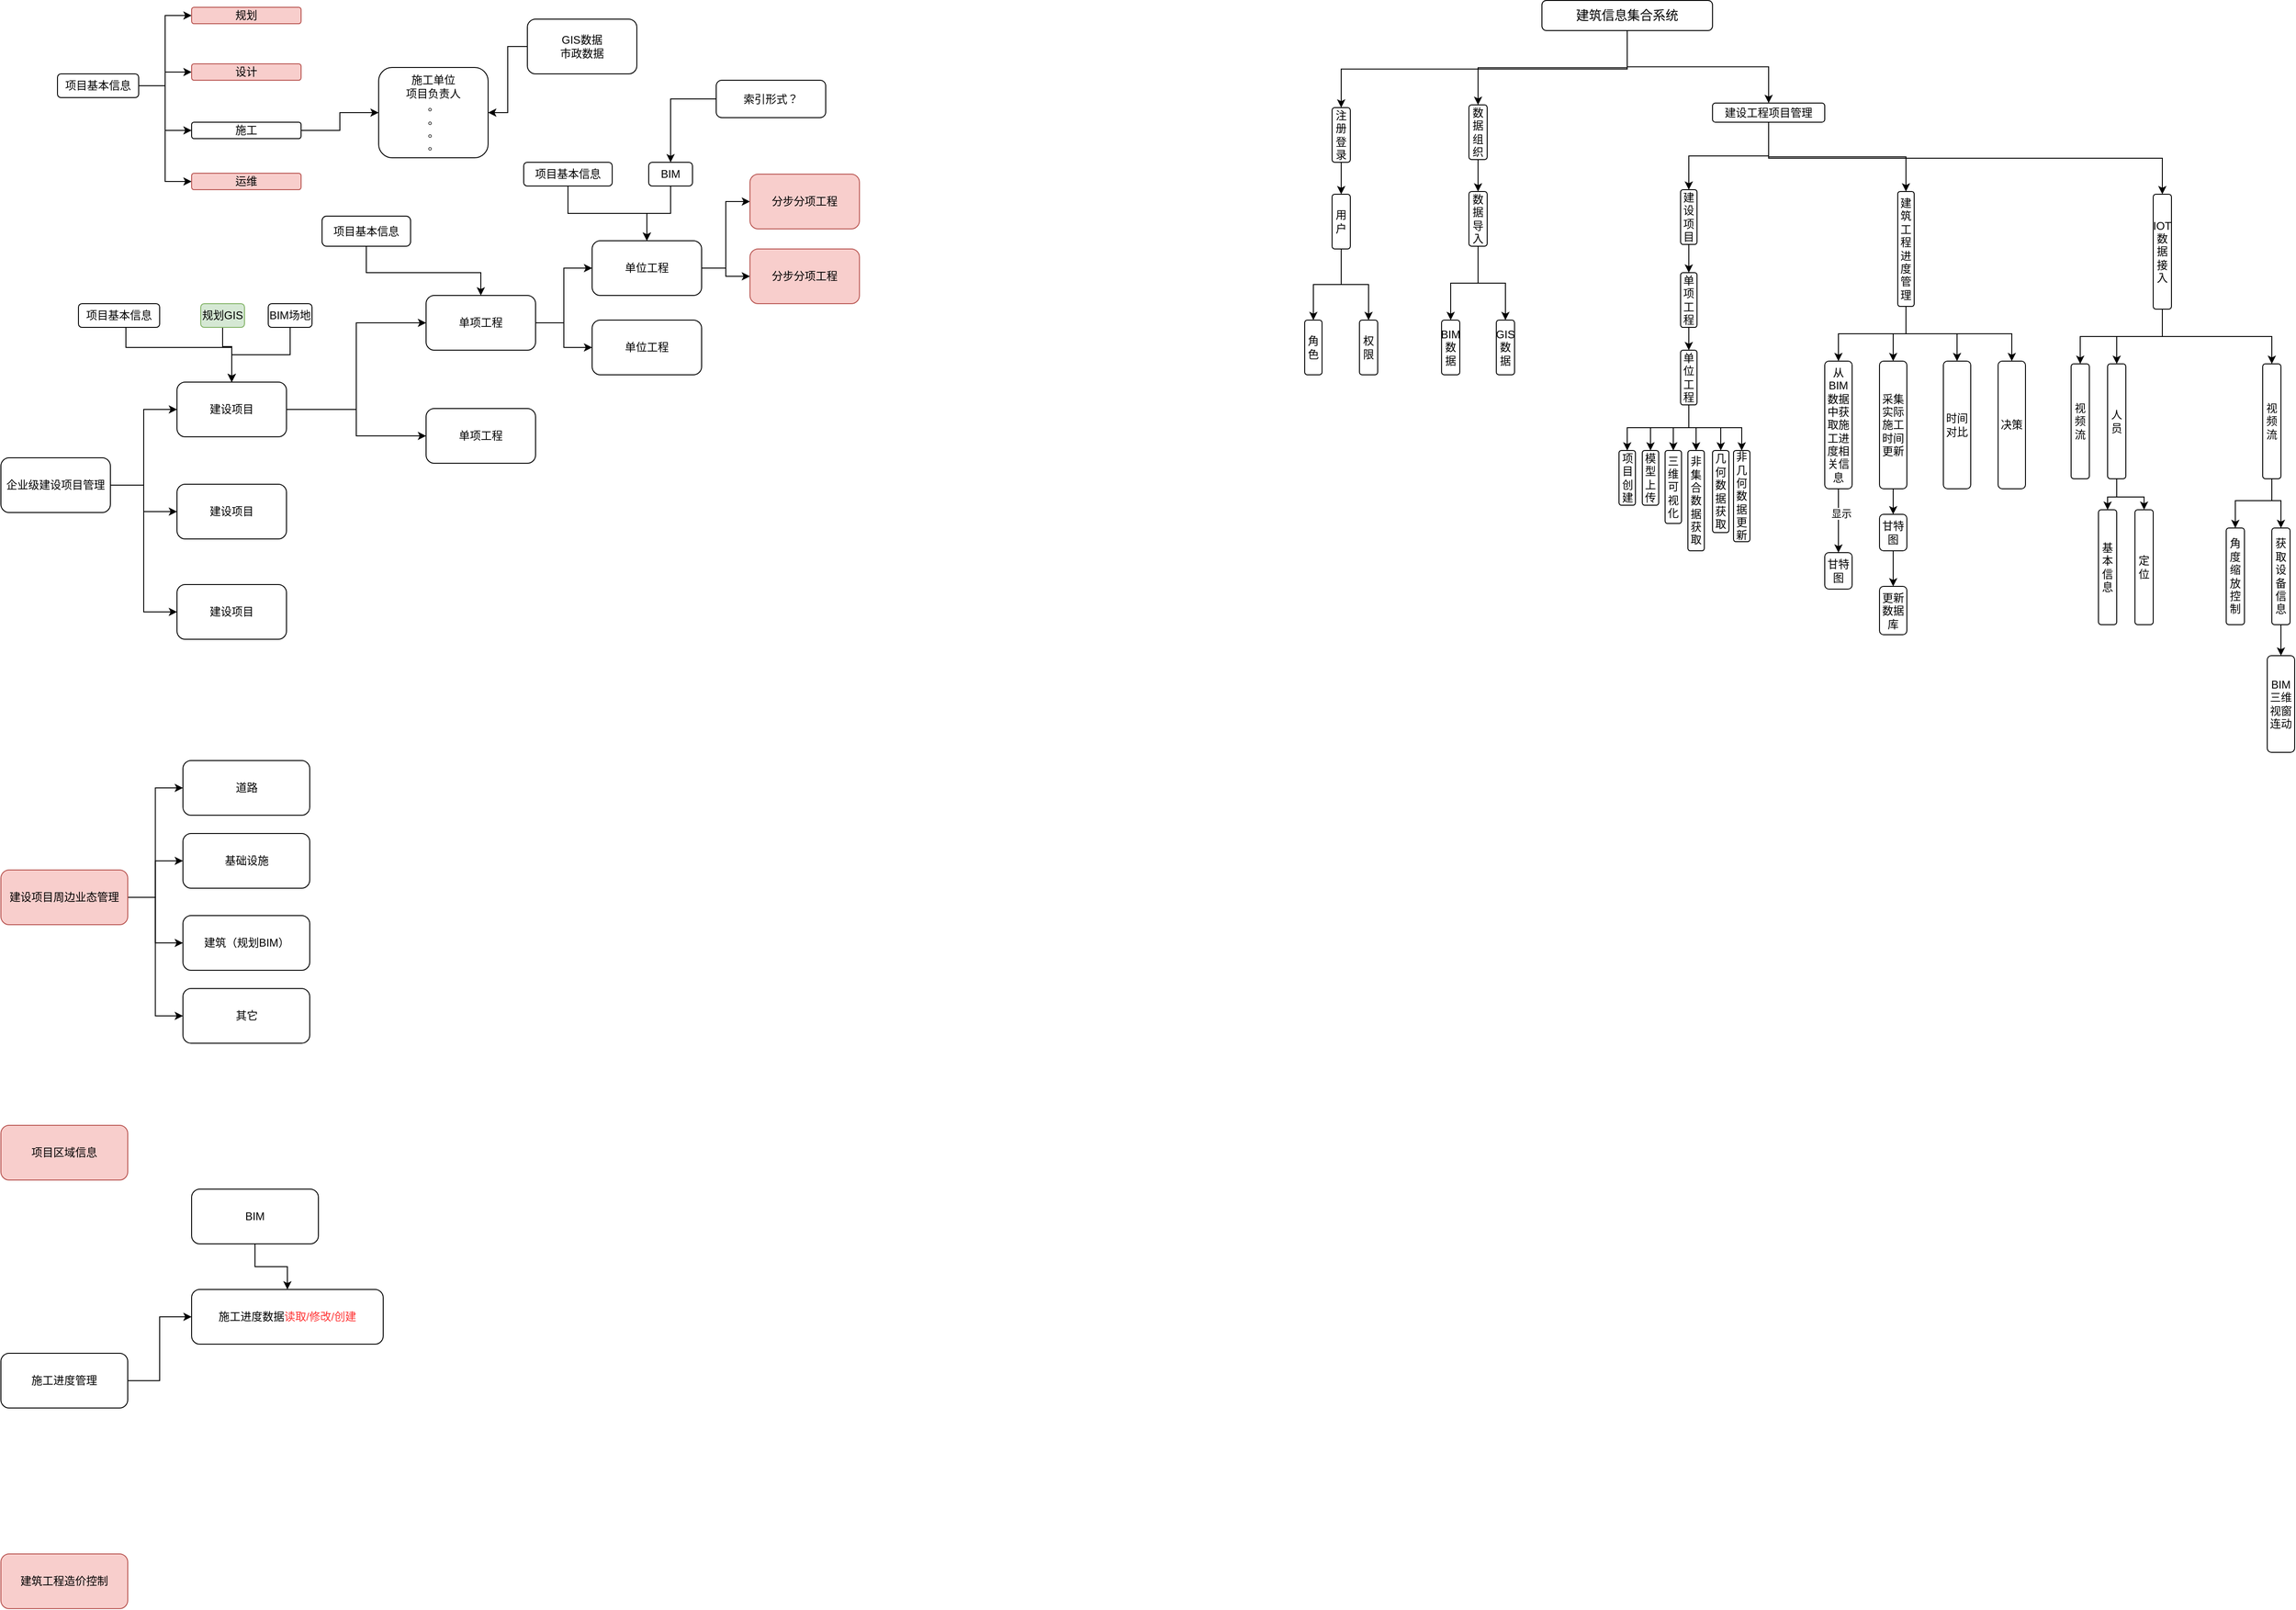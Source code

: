 <mxfile version="14.7.0" type="github">
  <diagram id="0LZxZOL5OIN-Ff3b3fZE" name="Page-1">
    <mxGraphModel dx="-10374" dy="2259" grid="1" gridSize="10" guides="1" tooltips="1" connect="1" arrows="1" fold="1" page="1" pageScale="1" pageWidth="827" pageHeight="1169" math="0" shadow="0">
      <root>
        <mxCell id="0" />
        <mxCell id="1" parent="0" />
        <mxCell id="F4ZqBa8maO5opNTSpiYB-1" style="edgeStyle=orthogonalEdgeStyle;rounded=0;orthogonalLoop=1;jettySize=auto;html=1;entryX=0;entryY=0.5;entryDx=0;entryDy=0;" parent="1" source="F4ZqBa8maO5opNTSpiYB-4" target="F4ZqBa8maO5opNTSpiYB-7" edge="1">
          <mxGeometry relative="1" as="geometry" />
        </mxCell>
        <mxCell id="F4ZqBa8maO5opNTSpiYB-2" style="edgeStyle=orthogonalEdgeStyle;rounded=0;orthogonalLoop=1;jettySize=auto;html=1;entryX=0;entryY=0.5;entryDx=0;entryDy=0;" parent="1" source="F4ZqBa8maO5opNTSpiYB-4" target="F4ZqBa8maO5opNTSpiYB-8" edge="1">
          <mxGeometry relative="1" as="geometry" />
        </mxCell>
        <mxCell id="F4ZqBa8maO5opNTSpiYB-3" style="edgeStyle=orthogonalEdgeStyle;rounded=0;orthogonalLoop=1;jettySize=auto;html=1;entryX=0;entryY=0.5;entryDx=0;entryDy=0;" parent="1" source="F4ZqBa8maO5opNTSpiYB-4" target="F4ZqBa8maO5opNTSpiYB-9" edge="1">
          <mxGeometry relative="1" as="geometry" />
        </mxCell>
        <mxCell id="F4ZqBa8maO5opNTSpiYB-4" value="企业级建设项目管理" style="rounded=1;whiteSpace=wrap;html=1;" parent="1" vertex="1">
          <mxGeometry x="12631" y="108" width="120" height="60" as="geometry" />
        </mxCell>
        <mxCell id="F4ZqBa8maO5opNTSpiYB-5" style="edgeStyle=orthogonalEdgeStyle;rounded=0;orthogonalLoop=1;jettySize=auto;html=1;entryX=0;entryY=0.5;entryDx=0;entryDy=0;" parent="1" source="F4ZqBa8maO5opNTSpiYB-7" target="F4ZqBa8maO5opNTSpiYB-12" edge="1">
          <mxGeometry relative="1" as="geometry" />
        </mxCell>
        <mxCell id="F4ZqBa8maO5opNTSpiYB-6" style="edgeStyle=orthogonalEdgeStyle;rounded=0;orthogonalLoop=1;jettySize=auto;html=1;" parent="1" source="F4ZqBa8maO5opNTSpiYB-7" target="F4ZqBa8maO5opNTSpiYB-13" edge="1">
          <mxGeometry relative="1" as="geometry" />
        </mxCell>
        <mxCell id="F4ZqBa8maO5opNTSpiYB-7" value="建设项目" style="rounded=1;whiteSpace=wrap;html=1;" parent="1" vertex="1">
          <mxGeometry x="12824" y="25" width="120" height="60" as="geometry" />
        </mxCell>
        <mxCell id="F4ZqBa8maO5opNTSpiYB-8" value="建设项目" style="rounded=1;whiteSpace=wrap;html=1;" parent="1" vertex="1">
          <mxGeometry x="12824" y="137" width="120" height="60" as="geometry" />
        </mxCell>
        <mxCell id="F4ZqBa8maO5opNTSpiYB-9" value="建设项目" style="rounded=1;whiteSpace=wrap;html=1;" parent="1" vertex="1">
          <mxGeometry x="12824" y="247" width="120" height="60" as="geometry" />
        </mxCell>
        <mxCell id="F4ZqBa8maO5opNTSpiYB-10" style="edgeStyle=orthogonalEdgeStyle;rounded=0;orthogonalLoop=1;jettySize=auto;html=1;entryX=0;entryY=0.5;entryDx=0;entryDy=0;" parent="1" source="F4ZqBa8maO5opNTSpiYB-12" target="F4ZqBa8maO5opNTSpiYB-16" edge="1">
          <mxGeometry relative="1" as="geometry" />
        </mxCell>
        <mxCell id="F4ZqBa8maO5opNTSpiYB-11" style="edgeStyle=orthogonalEdgeStyle;rounded=0;orthogonalLoop=1;jettySize=auto;html=1;" parent="1" source="F4ZqBa8maO5opNTSpiYB-12" target="F4ZqBa8maO5opNTSpiYB-17" edge="1">
          <mxGeometry relative="1" as="geometry" />
        </mxCell>
        <mxCell id="F4ZqBa8maO5opNTSpiYB-12" value="单项工程" style="rounded=1;whiteSpace=wrap;html=1;" parent="1" vertex="1">
          <mxGeometry x="13097" y="-70" width="120" height="60" as="geometry" />
        </mxCell>
        <mxCell id="F4ZqBa8maO5opNTSpiYB-13" value="单项工程" style="rounded=1;whiteSpace=wrap;html=1;" parent="1" vertex="1">
          <mxGeometry x="13097" y="54" width="120" height="60" as="geometry" />
        </mxCell>
        <mxCell id="F4ZqBa8maO5opNTSpiYB-14" style="edgeStyle=orthogonalEdgeStyle;rounded=0;orthogonalLoop=1;jettySize=auto;html=1;entryX=0;entryY=0.5;entryDx=0;entryDy=0;" parent="1" source="F4ZqBa8maO5opNTSpiYB-16" target="F4ZqBa8maO5opNTSpiYB-18" edge="1">
          <mxGeometry relative="1" as="geometry" />
        </mxCell>
        <mxCell id="F4ZqBa8maO5opNTSpiYB-15" style="edgeStyle=orthogonalEdgeStyle;rounded=0;orthogonalLoop=1;jettySize=auto;html=1;" parent="1" source="F4ZqBa8maO5opNTSpiYB-16" target="F4ZqBa8maO5opNTSpiYB-19" edge="1">
          <mxGeometry relative="1" as="geometry" />
        </mxCell>
        <mxCell id="F4ZqBa8maO5opNTSpiYB-16" value="单位工程" style="rounded=1;whiteSpace=wrap;html=1;" parent="1" vertex="1">
          <mxGeometry x="13279" y="-130" width="120" height="60" as="geometry" />
        </mxCell>
        <mxCell id="F4ZqBa8maO5opNTSpiYB-17" value="单位工程" style="rounded=1;whiteSpace=wrap;html=1;" parent="1" vertex="1">
          <mxGeometry x="13279" y="-43" width="120" height="60" as="geometry" />
        </mxCell>
        <mxCell id="F4ZqBa8maO5opNTSpiYB-18" value="分步分项工程" style="rounded=1;whiteSpace=wrap;html=1;fillColor=#f8cecc;strokeColor=#b85450;" parent="1" vertex="1">
          <mxGeometry x="13452" y="-203" width="120" height="60" as="geometry" />
        </mxCell>
        <mxCell id="F4ZqBa8maO5opNTSpiYB-19" value="分步分项工程" style="rounded=1;whiteSpace=wrap;html=1;fillColor=#f8cecc;strokeColor=#b85450;" parent="1" vertex="1">
          <mxGeometry x="13452" y="-121" width="120" height="60" as="geometry" />
        </mxCell>
        <mxCell id="F4ZqBa8maO5opNTSpiYB-20" style="edgeStyle=orthogonalEdgeStyle;rounded=0;orthogonalLoop=1;jettySize=auto;html=1;" parent="1" source="F4ZqBa8maO5opNTSpiYB-21" target="F4ZqBa8maO5opNTSpiYB-7" edge="1">
          <mxGeometry relative="1" as="geometry">
            <Array as="points">
              <mxPoint x="12768" y="-13" />
              <mxPoint x="12884" y="-13" />
            </Array>
          </mxGeometry>
        </mxCell>
        <mxCell id="F4ZqBa8maO5opNTSpiYB-21" value="&lt;div&gt;项目基本信息&lt;/div&gt;" style="rounded=1;whiteSpace=wrap;html=1;" parent="1" vertex="1">
          <mxGeometry x="12716" y="-61" width="89" height="26" as="geometry" />
        </mxCell>
        <mxCell id="F4ZqBa8maO5opNTSpiYB-22" style="edgeStyle=orthogonalEdgeStyle;rounded=0;orthogonalLoop=1;jettySize=auto;html=1;" parent="1" source="F4ZqBa8maO5opNTSpiYB-23" target="F4ZqBa8maO5opNTSpiYB-12" edge="1">
          <mxGeometry relative="1" as="geometry">
            <Array as="points">
              <mxPoint x="13032" y="-95" />
              <mxPoint x="13157" y="-95" />
            </Array>
          </mxGeometry>
        </mxCell>
        <mxCell id="F4ZqBa8maO5opNTSpiYB-23" value="&lt;div&gt;项目基本信息&lt;/div&gt;" style="rounded=1;whiteSpace=wrap;html=1;" parent="1" vertex="1">
          <mxGeometry x="12983" y="-157" width="97" height="33" as="geometry" />
        </mxCell>
        <mxCell id="F4ZqBa8maO5opNTSpiYB-24" style="edgeStyle=orthogonalEdgeStyle;rounded=0;orthogonalLoop=1;jettySize=auto;html=1;" parent="1" source="F4ZqBa8maO5opNTSpiYB-25" target="F4ZqBa8maO5opNTSpiYB-7" edge="1">
          <mxGeometry relative="1" as="geometry">
            <Array as="points">
              <mxPoint x="12874" y="-14" />
              <mxPoint x="12884" y="-14" />
            </Array>
          </mxGeometry>
        </mxCell>
        <mxCell id="F4ZqBa8maO5opNTSpiYB-25" value="规划GIS" style="rounded=1;whiteSpace=wrap;html=1;fillColor=#d5e8d4;strokeColor=#82b366;" parent="1" vertex="1">
          <mxGeometry x="12850" y="-61" width="48" height="26" as="geometry" />
        </mxCell>
        <mxCell id="F4ZqBa8maO5opNTSpiYB-26" style="edgeStyle=orthogonalEdgeStyle;rounded=0;orthogonalLoop=1;jettySize=auto;html=1;entryX=0.5;entryY=0;entryDx=0;entryDy=0;" parent="1" source="F4ZqBa8maO5opNTSpiYB-27" target="F4ZqBa8maO5opNTSpiYB-7" edge="1">
          <mxGeometry relative="1" as="geometry" />
        </mxCell>
        <mxCell id="F4ZqBa8maO5opNTSpiYB-27" value="BIM场地" style="rounded=1;whiteSpace=wrap;html=1;" parent="1" vertex="1">
          <mxGeometry x="12924" y="-61" width="48" height="26" as="geometry" />
        </mxCell>
        <mxCell id="F4ZqBa8maO5opNTSpiYB-28" style="edgeStyle=orthogonalEdgeStyle;rounded=0;orthogonalLoop=1;jettySize=auto;html=1;" parent="1" source="F4ZqBa8maO5opNTSpiYB-29" target="F4ZqBa8maO5opNTSpiYB-16" edge="1">
          <mxGeometry relative="1" as="geometry" />
        </mxCell>
        <mxCell id="F4ZqBa8maO5opNTSpiYB-29" value="&lt;div&gt;项目基本信息&lt;/div&gt;" style="rounded=1;whiteSpace=wrap;html=1;" parent="1" vertex="1">
          <mxGeometry x="13204" y="-216" width="97" height="26" as="geometry" />
        </mxCell>
        <mxCell id="F4ZqBa8maO5opNTSpiYB-30" style="edgeStyle=orthogonalEdgeStyle;rounded=0;orthogonalLoop=1;jettySize=auto;html=1;" parent="1" source="F4ZqBa8maO5opNTSpiYB-31" target="F4ZqBa8maO5opNTSpiYB-16" edge="1">
          <mxGeometry relative="1" as="geometry" />
        </mxCell>
        <mxCell id="F4ZqBa8maO5opNTSpiYB-31" value="BIM" style="rounded=1;whiteSpace=wrap;html=1;" parent="1" vertex="1">
          <mxGeometry x="13341" y="-216" width="48" height="26" as="geometry" />
        </mxCell>
        <mxCell id="F4ZqBa8maO5opNTSpiYB-32" style="edgeStyle=orthogonalEdgeStyle;rounded=0;orthogonalLoop=1;jettySize=auto;html=1;entryX=0;entryY=0.5;entryDx=0;entryDy=0;" parent="1" source="F4ZqBa8maO5opNTSpiYB-36" target="F4ZqBa8maO5opNTSpiYB-37" edge="1">
          <mxGeometry relative="1" as="geometry" />
        </mxCell>
        <mxCell id="F4ZqBa8maO5opNTSpiYB-33" style="edgeStyle=orthogonalEdgeStyle;rounded=0;orthogonalLoop=1;jettySize=auto;html=1;" parent="1" source="F4ZqBa8maO5opNTSpiYB-36" target="F4ZqBa8maO5opNTSpiYB-38" edge="1">
          <mxGeometry relative="1" as="geometry" />
        </mxCell>
        <mxCell id="F4ZqBa8maO5opNTSpiYB-34" style="edgeStyle=orthogonalEdgeStyle;rounded=0;orthogonalLoop=1;jettySize=auto;html=1;entryX=0;entryY=0.5;entryDx=0;entryDy=0;" parent="1" source="F4ZqBa8maO5opNTSpiYB-36" target="F4ZqBa8maO5opNTSpiYB-40" edge="1">
          <mxGeometry relative="1" as="geometry" />
        </mxCell>
        <mxCell id="F4ZqBa8maO5opNTSpiYB-35" style="edgeStyle=orthogonalEdgeStyle;rounded=0;orthogonalLoop=1;jettySize=auto;html=1;entryX=0;entryY=0.5;entryDx=0;entryDy=0;" parent="1" source="F4ZqBa8maO5opNTSpiYB-36" target="F4ZqBa8maO5opNTSpiYB-41" edge="1">
          <mxGeometry relative="1" as="geometry" />
        </mxCell>
        <mxCell id="F4ZqBa8maO5opNTSpiYB-36" value="&lt;div&gt;项目基本信息&lt;/div&gt;" style="rounded=1;whiteSpace=wrap;html=1;" parent="1" vertex="1">
          <mxGeometry x="12693" y="-313" width="89" height="26" as="geometry" />
        </mxCell>
        <mxCell id="F4ZqBa8maO5opNTSpiYB-37" value="规划" style="rounded=1;whiteSpace=wrap;html=1;fillColor=#f8cecc;strokeColor=#b85450;" parent="1" vertex="1">
          <mxGeometry x="12840" y="-386" width="120" height="18" as="geometry" />
        </mxCell>
        <mxCell id="F4ZqBa8maO5opNTSpiYB-38" value="设计" style="rounded=1;whiteSpace=wrap;html=1;fillColor=#f8cecc;strokeColor=#b85450;" parent="1" vertex="1">
          <mxGeometry x="12840" y="-324" width="120" height="18" as="geometry" />
        </mxCell>
        <mxCell id="F4ZqBa8maO5opNTSpiYB-39" style="edgeStyle=orthogonalEdgeStyle;rounded=0;orthogonalLoop=1;jettySize=auto;html=1;" parent="1" source="F4ZqBa8maO5opNTSpiYB-40" target="F4ZqBa8maO5opNTSpiYB-42" edge="1">
          <mxGeometry relative="1" as="geometry" />
        </mxCell>
        <mxCell id="F4ZqBa8maO5opNTSpiYB-40" value="施工" style="rounded=1;whiteSpace=wrap;html=1;" parent="1" vertex="1">
          <mxGeometry x="12840" y="-260" width="120" height="18" as="geometry" />
        </mxCell>
        <mxCell id="F4ZqBa8maO5opNTSpiYB-41" value="运维" style="rounded=1;whiteSpace=wrap;html=1;fillColor=#f8cecc;strokeColor=#b85450;" parent="1" vertex="1">
          <mxGeometry x="12840" y="-204" width="120" height="18" as="geometry" />
        </mxCell>
        <mxCell id="F4ZqBa8maO5opNTSpiYB-42" value="&lt;div&gt;施工单位&lt;/div&gt;&lt;div&gt;项目负责人&lt;/div&gt;&lt;div&gt;。&lt;/div&gt;&lt;div&gt;。&lt;/div&gt;&lt;div&gt;。&lt;/div&gt;&lt;div&gt;。&lt;br&gt;&lt;/div&gt;" style="rounded=1;whiteSpace=wrap;html=1;" parent="1" vertex="1">
          <mxGeometry x="13045" y="-320" width="120" height="99" as="geometry" />
        </mxCell>
        <mxCell id="F4ZqBa8maO5opNTSpiYB-43" style="edgeStyle=orthogonalEdgeStyle;rounded=0;orthogonalLoop=1;jettySize=auto;html=1;" parent="1" source="F4ZqBa8maO5opNTSpiYB-44" target="F4ZqBa8maO5opNTSpiYB-42" edge="1">
          <mxGeometry relative="1" as="geometry" />
        </mxCell>
        <mxCell id="F4ZqBa8maO5opNTSpiYB-44" value="&lt;div&gt;GIS数据&lt;/div&gt;&lt;div&gt;市政数据&lt;br&gt;&lt;/div&gt;" style="rounded=1;whiteSpace=wrap;html=1;" parent="1" vertex="1">
          <mxGeometry x="13208" y="-373" width="120" height="60" as="geometry" />
        </mxCell>
        <mxCell id="F4ZqBa8maO5opNTSpiYB-45" style="edgeStyle=orthogonalEdgeStyle;rounded=0;orthogonalLoop=1;jettySize=auto;html=1;" parent="1" source="F4ZqBa8maO5opNTSpiYB-46" target="F4ZqBa8maO5opNTSpiYB-31" edge="1">
          <mxGeometry relative="1" as="geometry" />
        </mxCell>
        <mxCell id="F4ZqBa8maO5opNTSpiYB-46" value="索引形式？" style="rounded=1;whiteSpace=wrap;html=1;" parent="1" vertex="1">
          <mxGeometry x="13415" y="-306" width="120" height="41" as="geometry" />
        </mxCell>
        <mxCell id="F4ZqBa8maO5opNTSpiYB-49" style="edgeStyle=orthogonalEdgeStyle;rounded=0;orthogonalLoop=1;jettySize=auto;html=1;entryX=0;entryY=0.5;entryDx=0;entryDy=0;" parent="1" source="F4ZqBa8maO5opNTSpiYB-47" target="F4ZqBa8maO5opNTSpiYB-48" edge="1">
          <mxGeometry relative="1" as="geometry" />
        </mxCell>
        <mxCell id="F4ZqBa8maO5opNTSpiYB-51" style="edgeStyle=orthogonalEdgeStyle;rounded=0;orthogonalLoop=1;jettySize=auto;html=1;" parent="1" source="F4ZqBa8maO5opNTSpiYB-47" target="F4ZqBa8maO5opNTSpiYB-50" edge="1">
          <mxGeometry relative="1" as="geometry" />
        </mxCell>
        <mxCell id="F4ZqBa8maO5opNTSpiYB-53" style="edgeStyle=orthogonalEdgeStyle;rounded=0;orthogonalLoop=1;jettySize=auto;html=1;" parent="1" source="F4ZqBa8maO5opNTSpiYB-47" target="F4ZqBa8maO5opNTSpiYB-52" edge="1">
          <mxGeometry relative="1" as="geometry" />
        </mxCell>
        <mxCell id="F4ZqBa8maO5opNTSpiYB-55" style="edgeStyle=orthogonalEdgeStyle;rounded=0;orthogonalLoop=1;jettySize=auto;html=1;entryX=0;entryY=0.5;entryDx=0;entryDy=0;" parent="1" source="F4ZqBa8maO5opNTSpiYB-47" target="F4ZqBa8maO5opNTSpiYB-54" edge="1">
          <mxGeometry relative="1" as="geometry" />
        </mxCell>
        <mxCell id="F4ZqBa8maO5opNTSpiYB-47" value="建设项目周边业态管理" style="rounded=1;whiteSpace=wrap;html=1;fillColor=#f8cecc;strokeColor=#b85450;" parent="1" vertex="1">
          <mxGeometry x="12631" y="560" width="139" height="60" as="geometry" />
        </mxCell>
        <mxCell id="F4ZqBa8maO5opNTSpiYB-48" value="道路" style="rounded=1;whiteSpace=wrap;html=1;" parent="1" vertex="1">
          <mxGeometry x="12830.5" y="440" width="139" height="60" as="geometry" />
        </mxCell>
        <mxCell id="F4ZqBa8maO5opNTSpiYB-50" value="基础设施" style="rounded=1;whiteSpace=wrap;html=1;" parent="1" vertex="1">
          <mxGeometry x="12830.5" y="520" width="139" height="60" as="geometry" />
        </mxCell>
        <mxCell id="F4ZqBa8maO5opNTSpiYB-52" value="建筑（规划BIM）" style="rounded=1;whiteSpace=wrap;html=1;" parent="1" vertex="1">
          <mxGeometry x="12830.5" y="610" width="139" height="60" as="geometry" />
        </mxCell>
        <mxCell id="F4ZqBa8maO5opNTSpiYB-54" value="其它" style="rounded=1;whiteSpace=wrap;html=1;" parent="1" vertex="1">
          <mxGeometry x="12830.5" y="690" width="139" height="60" as="geometry" />
        </mxCell>
        <mxCell id="F4ZqBa8maO5opNTSpiYB-56" value="项目区域信息" style="rounded=1;whiteSpace=wrap;html=1;fillColor=#f8cecc;strokeColor=#b85450;" parent="1" vertex="1">
          <mxGeometry x="12631" y="840" width="139" height="60" as="geometry" />
        </mxCell>
        <mxCell id="F4ZqBa8maO5opNTSpiYB-62" style="edgeStyle=orthogonalEdgeStyle;rounded=0;orthogonalLoop=1;jettySize=auto;html=1;entryX=0;entryY=0.5;entryDx=0;entryDy=0;" parent="1" source="F4ZqBa8maO5opNTSpiYB-57" target="F4ZqBa8maO5opNTSpiYB-59" edge="1">
          <mxGeometry relative="1" as="geometry" />
        </mxCell>
        <mxCell id="F4ZqBa8maO5opNTSpiYB-57" value="施工进度管理" style="rounded=1;whiteSpace=wrap;html=1;" parent="1" vertex="1">
          <mxGeometry x="12631" y="1090" width="139" height="60" as="geometry" />
        </mxCell>
        <mxCell id="F4ZqBa8maO5opNTSpiYB-58" value="建筑工程造价控制" style="rounded=1;whiteSpace=wrap;html=1;fillColor=#f8cecc;strokeColor=#b85450;" parent="1" vertex="1">
          <mxGeometry x="12631" y="1310" width="139" height="60" as="geometry" />
        </mxCell>
        <mxCell id="F4ZqBa8maO5opNTSpiYB-59" value="施工进度数据&lt;font color=&quot;#FF3333&quot;&gt;读取/修改/创建&lt;/font&gt;" style="rounded=1;whiteSpace=wrap;html=1;" parent="1" vertex="1">
          <mxGeometry x="12840" y="1020" width="210" height="60" as="geometry" />
        </mxCell>
        <mxCell id="F4ZqBa8maO5opNTSpiYB-61" style="edgeStyle=orthogonalEdgeStyle;rounded=0;orthogonalLoop=1;jettySize=auto;html=1;" parent="1" source="F4ZqBa8maO5opNTSpiYB-60" target="F4ZqBa8maO5opNTSpiYB-59" edge="1">
          <mxGeometry relative="1" as="geometry" />
        </mxCell>
        <mxCell id="F4ZqBa8maO5opNTSpiYB-60" value="BIM" style="rounded=1;whiteSpace=wrap;html=1;" parent="1" vertex="1">
          <mxGeometry x="12840" y="910" width="139" height="60" as="geometry" />
        </mxCell>
        <mxCell id="EDLGChRiIiCTgM2huDiG-84" style="edgeStyle=orthogonalEdgeStyle;rounded=0;orthogonalLoop=1;jettySize=auto;html=1;entryX=0.5;entryY=0;entryDx=0;entryDy=0;exitX=0.5;exitY=1;exitDx=0;exitDy=0;" edge="1" parent="1" source="EDLGChRiIiCTgM2huDiG-1" target="EDLGChRiIiCTgM2huDiG-9">
          <mxGeometry relative="1" as="geometry" />
        </mxCell>
        <mxCell id="EDLGChRiIiCTgM2huDiG-85" style="edgeStyle=orthogonalEdgeStyle;rounded=0;orthogonalLoop=1;jettySize=auto;html=1;exitX=0.5;exitY=1;exitDx=0;exitDy=0;" edge="1" parent="1" source="EDLGChRiIiCTgM2huDiG-1" target="EDLGChRiIiCTgM2huDiG-2">
          <mxGeometry relative="1" as="geometry" />
        </mxCell>
        <mxCell id="EDLGChRiIiCTgM2huDiG-86" style="edgeStyle=orthogonalEdgeStyle;rounded=0;orthogonalLoop=1;jettySize=auto;html=1;entryX=0.5;entryY=0;entryDx=0;entryDy=0;" edge="1" parent="1" source="EDLGChRiIiCTgM2huDiG-1" target="EDLGChRiIiCTgM2huDiG-17">
          <mxGeometry relative="1" as="geometry" />
        </mxCell>
        <mxCell id="EDLGChRiIiCTgM2huDiG-1" value="&lt;span style=&quot;font-size: 10.5pt&quot;&gt;建筑信息集合系统&lt;/span&gt;" style="rounded=1;whiteSpace=wrap;html=1;" vertex="1" parent="1">
          <mxGeometry x="14320" y="-393.5" width="187" height="33" as="geometry" />
        </mxCell>
        <mxCell id="EDLGChRiIiCTgM2huDiG-6" style="edgeStyle=orthogonalEdgeStyle;rounded=0;orthogonalLoop=1;jettySize=auto;html=1;entryX=0.5;entryY=0;entryDx=0;entryDy=0;" edge="1" parent="1" source="EDLGChRiIiCTgM2huDiG-2" target="EDLGChRiIiCTgM2huDiG-3">
          <mxGeometry relative="1" as="geometry" />
        </mxCell>
        <mxCell id="EDLGChRiIiCTgM2huDiG-2" value="注册登录" style="rounded=1;whiteSpace=wrap;html=1;" vertex="1" parent="1">
          <mxGeometry x="14090" y="-276" width="20" height="60" as="geometry" />
        </mxCell>
        <mxCell id="EDLGChRiIiCTgM2huDiG-7" style="edgeStyle=orthogonalEdgeStyle;rounded=0;orthogonalLoop=1;jettySize=auto;html=1;entryX=0.5;entryY=0;entryDx=0;entryDy=0;exitX=0.5;exitY=1;exitDx=0;exitDy=0;" edge="1" parent="1" source="EDLGChRiIiCTgM2huDiG-3" target="EDLGChRiIiCTgM2huDiG-5">
          <mxGeometry relative="1" as="geometry" />
        </mxCell>
        <mxCell id="EDLGChRiIiCTgM2huDiG-8" style="edgeStyle=orthogonalEdgeStyle;rounded=0;orthogonalLoop=1;jettySize=auto;html=1;exitX=0.5;exitY=1;exitDx=0;exitDy=0;" edge="1" parent="1" source="EDLGChRiIiCTgM2huDiG-3" target="EDLGChRiIiCTgM2huDiG-4">
          <mxGeometry relative="1" as="geometry" />
        </mxCell>
        <mxCell id="EDLGChRiIiCTgM2huDiG-3" value="用户" style="rounded=1;whiteSpace=wrap;html=1;" vertex="1" parent="1">
          <mxGeometry x="14090" y="-181" width="20" height="60" as="geometry" />
        </mxCell>
        <mxCell id="EDLGChRiIiCTgM2huDiG-4" value="角色" style="rounded=1;whiteSpace=wrap;html=1;" vertex="1" parent="1">
          <mxGeometry x="14060" y="-43" width="19" height="60" as="geometry" />
        </mxCell>
        <mxCell id="EDLGChRiIiCTgM2huDiG-5" value="权限" style="rounded=1;whiteSpace=wrap;html=1;" vertex="1" parent="1">
          <mxGeometry x="14120" y="-43" width="20" height="60" as="geometry" />
        </mxCell>
        <mxCell id="EDLGChRiIiCTgM2huDiG-12" style="edgeStyle=orthogonalEdgeStyle;rounded=0;orthogonalLoop=1;jettySize=auto;html=1;" edge="1" parent="1" source="EDLGChRiIiCTgM2huDiG-9" target="EDLGChRiIiCTgM2huDiG-10">
          <mxGeometry relative="1" as="geometry" />
        </mxCell>
        <mxCell id="EDLGChRiIiCTgM2huDiG-9" value="数据组织" style="rounded=1;whiteSpace=wrap;html=1;" vertex="1" parent="1">
          <mxGeometry x="14240" y="-279" width="20" height="60" as="geometry" />
        </mxCell>
        <mxCell id="EDLGChRiIiCTgM2huDiG-14" style="edgeStyle=orthogonalEdgeStyle;rounded=0;orthogonalLoop=1;jettySize=auto;html=1;entryX=0.5;entryY=0;entryDx=0;entryDy=0;exitX=0.5;exitY=1;exitDx=0;exitDy=0;" edge="1" parent="1" source="EDLGChRiIiCTgM2huDiG-10" target="EDLGChRiIiCTgM2huDiG-13">
          <mxGeometry relative="1" as="geometry" />
        </mxCell>
        <mxCell id="EDLGChRiIiCTgM2huDiG-16" style="edgeStyle=orthogonalEdgeStyle;rounded=0;orthogonalLoop=1;jettySize=auto;html=1;entryX=0.5;entryY=0;entryDx=0;entryDy=0;exitX=0.5;exitY=1;exitDx=0;exitDy=0;" edge="1" parent="1" source="EDLGChRiIiCTgM2huDiG-10" target="EDLGChRiIiCTgM2huDiG-15">
          <mxGeometry relative="1" as="geometry" />
        </mxCell>
        <mxCell id="EDLGChRiIiCTgM2huDiG-10" value="数据导入" style="rounded=1;whiteSpace=wrap;html=1;" vertex="1" parent="1">
          <mxGeometry x="14240" y="-184" width="20" height="60" as="geometry" />
        </mxCell>
        <mxCell id="EDLGChRiIiCTgM2huDiG-13" value="BIM数据" style="rounded=1;whiteSpace=wrap;html=1;" vertex="1" parent="1">
          <mxGeometry x="14210" y="-43" width="20" height="60" as="geometry" />
        </mxCell>
        <mxCell id="EDLGChRiIiCTgM2huDiG-15" value="GIS数据" style="rounded=1;whiteSpace=wrap;html=1;" vertex="1" parent="1">
          <mxGeometry x="14270" y="-43" width="20" height="60" as="geometry" />
        </mxCell>
        <mxCell id="EDLGChRiIiCTgM2huDiG-19" style="edgeStyle=orthogonalEdgeStyle;rounded=0;orthogonalLoop=1;jettySize=auto;html=1;entryX=0.5;entryY=0;entryDx=0;entryDy=0;exitX=0.5;exitY=1;exitDx=0;exitDy=0;" edge="1" parent="1" source="EDLGChRiIiCTgM2huDiG-17" target="EDLGChRiIiCTgM2huDiG-18">
          <mxGeometry relative="1" as="geometry" />
        </mxCell>
        <mxCell id="EDLGChRiIiCTgM2huDiG-62" style="edgeStyle=orthogonalEdgeStyle;rounded=0;orthogonalLoop=1;jettySize=auto;html=1;exitX=0.5;exitY=1;exitDx=0;exitDy=0;" edge="1" parent="1" source="EDLGChRiIiCTgM2huDiG-17" target="EDLGChRiIiCTgM2huDiG-61">
          <mxGeometry relative="1" as="geometry" />
        </mxCell>
        <mxCell id="EDLGChRiIiCTgM2huDiG-63" style="edgeStyle=orthogonalEdgeStyle;rounded=0;orthogonalLoop=1;jettySize=auto;html=1;exitX=0.5;exitY=1;exitDx=0;exitDy=0;" edge="1" parent="1" source="EDLGChRiIiCTgM2huDiG-17" target="EDLGChRiIiCTgM2huDiG-38">
          <mxGeometry relative="1" as="geometry" />
        </mxCell>
        <mxCell id="EDLGChRiIiCTgM2huDiG-17" value="建设工程项目管理" style="rounded=1;whiteSpace=wrap;html=1;" vertex="1" parent="1">
          <mxGeometry x="14507" y="-281" width="123" height="21" as="geometry" />
        </mxCell>
        <mxCell id="EDLGChRiIiCTgM2huDiG-21" style="edgeStyle=orthogonalEdgeStyle;rounded=0;orthogonalLoop=1;jettySize=auto;html=1;" edge="1" parent="1" source="EDLGChRiIiCTgM2huDiG-18" target="EDLGChRiIiCTgM2huDiG-20">
          <mxGeometry relative="1" as="geometry" />
        </mxCell>
        <mxCell id="EDLGChRiIiCTgM2huDiG-18" value="建设项目" style="rounded=1;whiteSpace=wrap;html=1;" vertex="1" parent="1">
          <mxGeometry x="14472" y="-186" width="18" height="60" as="geometry" />
        </mxCell>
        <mxCell id="EDLGChRiIiCTgM2huDiG-23" style="edgeStyle=orthogonalEdgeStyle;rounded=0;orthogonalLoop=1;jettySize=auto;html=1;" edge="1" parent="1" source="EDLGChRiIiCTgM2huDiG-20" target="EDLGChRiIiCTgM2huDiG-22">
          <mxGeometry relative="1" as="geometry" />
        </mxCell>
        <mxCell id="EDLGChRiIiCTgM2huDiG-20" value="单项工程" style="rounded=1;whiteSpace=wrap;html=1;" vertex="1" parent="1">
          <mxGeometry x="14472" y="-95" width="18" height="60" as="geometry" />
        </mxCell>
        <mxCell id="EDLGChRiIiCTgM2huDiG-26" style="edgeStyle=orthogonalEdgeStyle;rounded=0;orthogonalLoop=1;jettySize=auto;html=1;entryX=0.5;entryY=0;entryDx=0;entryDy=0;exitX=0.5;exitY=1;exitDx=0;exitDy=0;" edge="1" parent="1" source="EDLGChRiIiCTgM2huDiG-22" target="EDLGChRiIiCTgM2huDiG-24">
          <mxGeometry relative="1" as="geometry" />
        </mxCell>
        <mxCell id="EDLGChRiIiCTgM2huDiG-32" style="edgeStyle=orthogonalEdgeStyle;rounded=0;orthogonalLoop=1;jettySize=auto;html=1;exitX=0.5;exitY=1;exitDx=0;exitDy=0;" edge="1" parent="1" source="EDLGChRiIiCTgM2huDiG-22" target="EDLGChRiIiCTgM2huDiG-27">
          <mxGeometry relative="1" as="geometry" />
        </mxCell>
        <mxCell id="EDLGChRiIiCTgM2huDiG-33" style="edgeStyle=orthogonalEdgeStyle;rounded=0;orthogonalLoop=1;jettySize=auto;html=1;entryX=0.5;entryY=0;entryDx=0;entryDy=0;" edge="1" parent="1" source="EDLGChRiIiCTgM2huDiG-22" target="EDLGChRiIiCTgM2huDiG-28">
          <mxGeometry relative="1" as="geometry" />
        </mxCell>
        <mxCell id="EDLGChRiIiCTgM2huDiG-34" style="edgeStyle=orthogonalEdgeStyle;rounded=0;orthogonalLoop=1;jettySize=auto;html=1;" edge="1" parent="1" source="EDLGChRiIiCTgM2huDiG-22" target="EDLGChRiIiCTgM2huDiG-29">
          <mxGeometry relative="1" as="geometry" />
        </mxCell>
        <mxCell id="EDLGChRiIiCTgM2huDiG-35" style="edgeStyle=orthogonalEdgeStyle;rounded=0;orthogonalLoop=1;jettySize=auto;html=1;entryX=0.5;entryY=0;entryDx=0;entryDy=0;exitX=0.5;exitY=1;exitDx=0;exitDy=0;" edge="1" parent="1" source="EDLGChRiIiCTgM2huDiG-22" target="EDLGChRiIiCTgM2huDiG-30">
          <mxGeometry relative="1" as="geometry" />
        </mxCell>
        <mxCell id="EDLGChRiIiCTgM2huDiG-36" style="edgeStyle=orthogonalEdgeStyle;rounded=0;orthogonalLoop=1;jettySize=auto;html=1;entryX=0.5;entryY=0;entryDx=0;entryDy=0;exitX=0.5;exitY=1;exitDx=0;exitDy=0;" edge="1" parent="1" source="EDLGChRiIiCTgM2huDiG-22" target="EDLGChRiIiCTgM2huDiG-31">
          <mxGeometry relative="1" as="geometry">
            <mxPoint x="14481" y="50" as="sourcePoint" />
          </mxGeometry>
        </mxCell>
        <mxCell id="EDLGChRiIiCTgM2huDiG-22" value="单位工程" style="rounded=1;whiteSpace=wrap;html=1;" vertex="1" parent="1">
          <mxGeometry x="14472" y="-10" width="18" height="60" as="geometry" />
        </mxCell>
        <mxCell id="EDLGChRiIiCTgM2huDiG-24" value="项目创建" style="rounded=1;whiteSpace=wrap;html=1;" vertex="1" parent="1">
          <mxGeometry x="14404.5" y="100" width="18" height="60" as="geometry" />
        </mxCell>
        <mxCell id="EDLGChRiIiCTgM2huDiG-27" value="模型上传" style="rounded=1;whiteSpace=wrap;html=1;" vertex="1" parent="1">
          <mxGeometry x="14430" y="100" width="18" height="60" as="geometry" />
        </mxCell>
        <mxCell id="EDLGChRiIiCTgM2huDiG-28" value="三维可视化" style="rounded=1;whiteSpace=wrap;html=1;" vertex="1" parent="1">
          <mxGeometry x="14455" y="100" width="18" height="80" as="geometry" />
        </mxCell>
        <mxCell id="EDLGChRiIiCTgM2huDiG-29" value="非集合数据获取" style="rounded=1;whiteSpace=wrap;html=1;" vertex="1" parent="1">
          <mxGeometry x="14480" y="100" width="18" height="110" as="geometry" />
        </mxCell>
        <mxCell id="EDLGChRiIiCTgM2huDiG-30" value="几何数据获取" style="rounded=1;whiteSpace=wrap;html=1;" vertex="1" parent="1">
          <mxGeometry x="14507" y="100" width="18" height="90" as="geometry" />
        </mxCell>
        <mxCell id="EDLGChRiIiCTgM2huDiG-31" value="非几何数据更新" style="rounded=1;whiteSpace=wrap;html=1;" vertex="1" parent="1">
          <mxGeometry x="14530" y="100" width="18" height="100" as="geometry" />
        </mxCell>
        <mxCell id="EDLGChRiIiCTgM2huDiG-41" style="edgeStyle=orthogonalEdgeStyle;rounded=0;orthogonalLoop=1;jettySize=auto;html=1;entryX=0.5;entryY=0;entryDx=0;entryDy=0;exitX=0.5;exitY=1;exitDx=0;exitDy=0;" edge="1" parent="1" source="EDLGChRiIiCTgM2huDiG-38" target="EDLGChRiIiCTgM2huDiG-40">
          <mxGeometry relative="1" as="geometry" />
        </mxCell>
        <mxCell id="EDLGChRiIiCTgM2huDiG-45" style="edgeStyle=orthogonalEdgeStyle;rounded=0;orthogonalLoop=1;jettySize=auto;html=1;entryX=0.5;entryY=0;entryDx=0;entryDy=0;exitX=0.5;exitY=1;exitDx=0;exitDy=0;" edge="1" parent="1" source="EDLGChRiIiCTgM2huDiG-38" target="EDLGChRiIiCTgM2huDiG-44">
          <mxGeometry relative="1" as="geometry" />
        </mxCell>
        <mxCell id="EDLGChRiIiCTgM2huDiG-52" style="edgeStyle=orthogonalEdgeStyle;rounded=0;orthogonalLoop=1;jettySize=auto;html=1;exitX=0.5;exitY=1;exitDx=0;exitDy=0;" edge="1" parent="1" source="EDLGChRiIiCTgM2huDiG-38" target="EDLGChRiIiCTgM2huDiG-51">
          <mxGeometry relative="1" as="geometry" />
        </mxCell>
        <mxCell id="EDLGChRiIiCTgM2huDiG-60" style="edgeStyle=orthogonalEdgeStyle;rounded=0;orthogonalLoop=1;jettySize=auto;html=1;entryX=0.5;entryY=0;entryDx=0;entryDy=0;exitX=0.5;exitY=1;exitDx=0;exitDy=0;" edge="1" parent="1" source="EDLGChRiIiCTgM2huDiG-38" target="EDLGChRiIiCTgM2huDiG-59">
          <mxGeometry relative="1" as="geometry" />
        </mxCell>
        <mxCell id="EDLGChRiIiCTgM2huDiG-38" value="建筑工程进度管理" style="rounded=1;whiteSpace=wrap;html=1;" vertex="1" parent="1">
          <mxGeometry x="14710" y="-184" width="18" height="126" as="geometry" />
        </mxCell>
        <mxCell id="EDLGChRiIiCTgM2huDiG-53" style="edgeStyle=orthogonalEdgeStyle;rounded=0;orthogonalLoop=1;jettySize=auto;html=1;entryX=0.5;entryY=0;entryDx=0;entryDy=0;" edge="1" parent="1" source="EDLGChRiIiCTgM2huDiG-40" target="EDLGChRiIiCTgM2huDiG-48">
          <mxGeometry relative="1" as="geometry" />
        </mxCell>
        <mxCell id="EDLGChRiIiCTgM2huDiG-55" value="显示" style="edgeLabel;html=1;align=center;verticalAlign=middle;resizable=0;points=[];" vertex="1" connectable="0" parent="EDLGChRiIiCTgM2huDiG-53">
          <mxGeometry x="-0.238" y="3" relative="1" as="geometry">
            <mxPoint as="offset" />
          </mxGeometry>
        </mxCell>
        <mxCell id="EDLGChRiIiCTgM2huDiG-40" value="从BIM数据中获取施工进度相关信息" style="rounded=1;whiteSpace=wrap;html=1;" vertex="1" parent="1">
          <mxGeometry x="14630" y="2" width="30" height="140" as="geometry" />
        </mxCell>
        <mxCell id="EDLGChRiIiCTgM2huDiG-56" style="edgeStyle=orthogonalEdgeStyle;rounded=0;orthogonalLoop=1;jettySize=auto;html=1;" edge="1" parent="1" source="EDLGChRiIiCTgM2huDiG-44" target="EDLGChRiIiCTgM2huDiG-54">
          <mxGeometry relative="1" as="geometry" />
        </mxCell>
        <mxCell id="EDLGChRiIiCTgM2huDiG-44" value="采集实际施工时间更新" style="rounded=1;whiteSpace=wrap;html=1;" vertex="1" parent="1">
          <mxGeometry x="14690" y="2" width="30" height="140" as="geometry" />
        </mxCell>
        <mxCell id="EDLGChRiIiCTgM2huDiG-48" value="甘特图" style="rounded=1;whiteSpace=wrap;html=1;" vertex="1" parent="1">
          <mxGeometry x="14630" y="212" width="30" height="40" as="geometry" />
        </mxCell>
        <mxCell id="EDLGChRiIiCTgM2huDiG-51" value="时间对比" style="rounded=1;whiteSpace=wrap;html=1;" vertex="1" parent="1">
          <mxGeometry x="14760" y="2" width="30" height="140" as="geometry" />
        </mxCell>
        <mxCell id="EDLGChRiIiCTgM2huDiG-58" style="edgeStyle=orthogonalEdgeStyle;rounded=0;orthogonalLoop=1;jettySize=auto;html=1;entryX=0.5;entryY=0;entryDx=0;entryDy=0;" edge="1" parent="1" source="EDLGChRiIiCTgM2huDiG-54" target="EDLGChRiIiCTgM2huDiG-57">
          <mxGeometry relative="1" as="geometry" />
        </mxCell>
        <mxCell id="EDLGChRiIiCTgM2huDiG-54" value="甘特图" style="rounded=1;whiteSpace=wrap;html=1;" vertex="1" parent="1">
          <mxGeometry x="14690" y="170" width="30" height="40" as="geometry" />
        </mxCell>
        <mxCell id="EDLGChRiIiCTgM2huDiG-57" value="更新数据库" style="rounded=1;whiteSpace=wrap;html=1;" vertex="1" parent="1">
          <mxGeometry x="14690" y="249" width="30" height="53" as="geometry" />
        </mxCell>
        <mxCell id="EDLGChRiIiCTgM2huDiG-59" value="决策" style="rounded=1;whiteSpace=wrap;html=1;" vertex="1" parent="1">
          <mxGeometry x="14820" y="2" width="30" height="140" as="geometry" />
        </mxCell>
        <mxCell id="EDLGChRiIiCTgM2huDiG-65" style="edgeStyle=orthogonalEdgeStyle;rounded=0;orthogonalLoop=1;jettySize=auto;html=1;exitX=0.5;exitY=1;exitDx=0;exitDy=0;" edge="1" parent="1" source="EDLGChRiIiCTgM2huDiG-61" target="EDLGChRiIiCTgM2huDiG-64">
          <mxGeometry relative="1" as="geometry" />
        </mxCell>
        <mxCell id="EDLGChRiIiCTgM2huDiG-67" style="edgeStyle=orthogonalEdgeStyle;rounded=0;orthogonalLoop=1;jettySize=auto;html=1;exitX=0.5;exitY=1;exitDx=0;exitDy=0;" edge="1" parent="1" source="EDLGChRiIiCTgM2huDiG-61" target="EDLGChRiIiCTgM2huDiG-66">
          <mxGeometry relative="1" as="geometry" />
        </mxCell>
        <mxCell id="EDLGChRiIiCTgM2huDiG-73" style="edgeStyle=orthogonalEdgeStyle;rounded=0;orthogonalLoop=1;jettySize=auto;html=1;exitX=0.5;exitY=1;exitDx=0;exitDy=0;" edge="1" parent="1" source="EDLGChRiIiCTgM2huDiG-61" target="EDLGChRiIiCTgM2huDiG-72">
          <mxGeometry relative="1" as="geometry" />
        </mxCell>
        <mxCell id="EDLGChRiIiCTgM2huDiG-61" value="IOT数据接入" style="rounded=1;whiteSpace=wrap;html=1;" vertex="1" parent="1">
          <mxGeometry x="14990" y="-181" width="20" height="126" as="geometry" />
        </mxCell>
        <mxCell id="EDLGChRiIiCTgM2huDiG-64" value="视频流" style="rounded=1;whiteSpace=wrap;html=1;" vertex="1" parent="1">
          <mxGeometry x="14900" y="5" width="20" height="126" as="geometry" />
        </mxCell>
        <mxCell id="EDLGChRiIiCTgM2huDiG-69" style="edgeStyle=orthogonalEdgeStyle;rounded=0;orthogonalLoop=1;jettySize=auto;html=1;" edge="1" parent="1" source="EDLGChRiIiCTgM2huDiG-66" target="EDLGChRiIiCTgM2huDiG-68">
          <mxGeometry relative="1" as="geometry" />
        </mxCell>
        <mxCell id="EDLGChRiIiCTgM2huDiG-71" style="edgeStyle=orthogonalEdgeStyle;rounded=0;orthogonalLoop=1;jettySize=auto;html=1;exitX=0.5;exitY=1;exitDx=0;exitDy=0;" edge="1" parent="1" source="EDLGChRiIiCTgM2huDiG-66" target="EDLGChRiIiCTgM2huDiG-70">
          <mxGeometry relative="1" as="geometry" />
        </mxCell>
        <mxCell id="EDLGChRiIiCTgM2huDiG-66" value="人员" style="rounded=1;whiteSpace=wrap;html=1;" vertex="1" parent="1">
          <mxGeometry x="14940" y="5" width="20" height="126" as="geometry" />
        </mxCell>
        <mxCell id="EDLGChRiIiCTgM2huDiG-68" value="基本信息" style="rounded=1;whiteSpace=wrap;html=1;" vertex="1" parent="1">
          <mxGeometry x="14930" y="165" width="20" height="126" as="geometry" />
        </mxCell>
        <mxCell id="EDLGChRiIiCTgM2huDiG-70" value="定位" style="rounded=1;whiteSpace=wrap;html=1;" vertex="1" parent="1">
          <mxGeometry x="14970" y="165" width="20" height="126" as="geometry" />
        </mxCell>
        <mxCell id="EDLGChRiIiCTgM2huDiG-77" style="edgeStyle=orthogonalEdgeStyle;rounded=0;orthogonalLoop=1;jettySize=auto;html=1;exitX=0.5;exitY=1;exitDx=0;exitDy=0;" edge="1" parent="1" source="EDLGChRiIiCTgM2huDiG-72" target="EDLGChRiIiCTgM2huDiG-74">
          <mxGeometry relative="1" as="geometry">
            <Array as="points">
              <mxPoint x="15120" y="155" />
              <mxPoint x="15080" y="155" />
            </Array>
          </mxGeometry>
        </mxCell>
        <mxCell id="EDLGChRiIiCTgM2huDiG-79" style="edgeStyle=orthogonalEdgeStyle;rounded=0;orthogonalLoop=1;jettySize=auto;html=1;" edge="1" parent="1" source="EDLGChRiIiCTgM2huDiG-72" target="EDLGChRiIiCTgM2huDiG-78">
          <mxGeometry relative="1" as="geometry">
            <Array as="points">
              <mxPoint x="15120" y="155" />
              <mxPoint x="15130" y="155" />
            </Array>
          </mxGeometry>
        </mxCell>
        <mxCell id="EDLGChRiIiCTgM2huDiG-72" value="视频流" style="rounded=1;whiteSpace=wrap;html=1;" vertex="1" parent="1">
          <mxGeometry x="15110" y="5" width="20" height="126" as="geometry" />
        </mxCell>
        <mxCell id="EDLGChRiIiCTgM2huDiG-74" value="角度缩放控制" style="rounded=1;whiteSpace=wrap;html=1;" vertex="1" parent="1">
          <mxGeometry x="15070" y="185" width="20" height="106" as="geometry" />
        </mxCell>
        <mxCell id="EDLGChRiIiCTgM2huDiG-81" style="edgeStyle=orthogonalEdgeStyle;rounded=0;orthogonalLoop=1;jettySize=auto;html=1;" edge="1" parent="1" source="EDLGChRiIiCTgM2huDiG-78" target="EDLGChRiIiCTgM2huDiG-80">
          <mxGeometry relative="1" as="geometry" />
        </mxCell>
        <mxCell id="EDLGChRiIiCTgM2huDiG-78" value="获取设备信息" style="rounded=1;whiteSpace=wrap;html=1;" vertex="1" parent="1">
          <mxGeometry x="15120" y="185" width="20" height="106" as="geometry" />
        </mxCell>
        <mxCell id="EDLGChRiIiCTgM2huDiG-80" value="BIM三维视窗连动" style="rounded=1;whiteSpace=wrap;html=1;" vertex="1" parent="1">
          <mxGeometry x="15115" y="325" width="30" height="106" as="geometry" />
        </mxCell>
      </root>
    </mxGraphModel>
  </diagram>
</mxfile>
